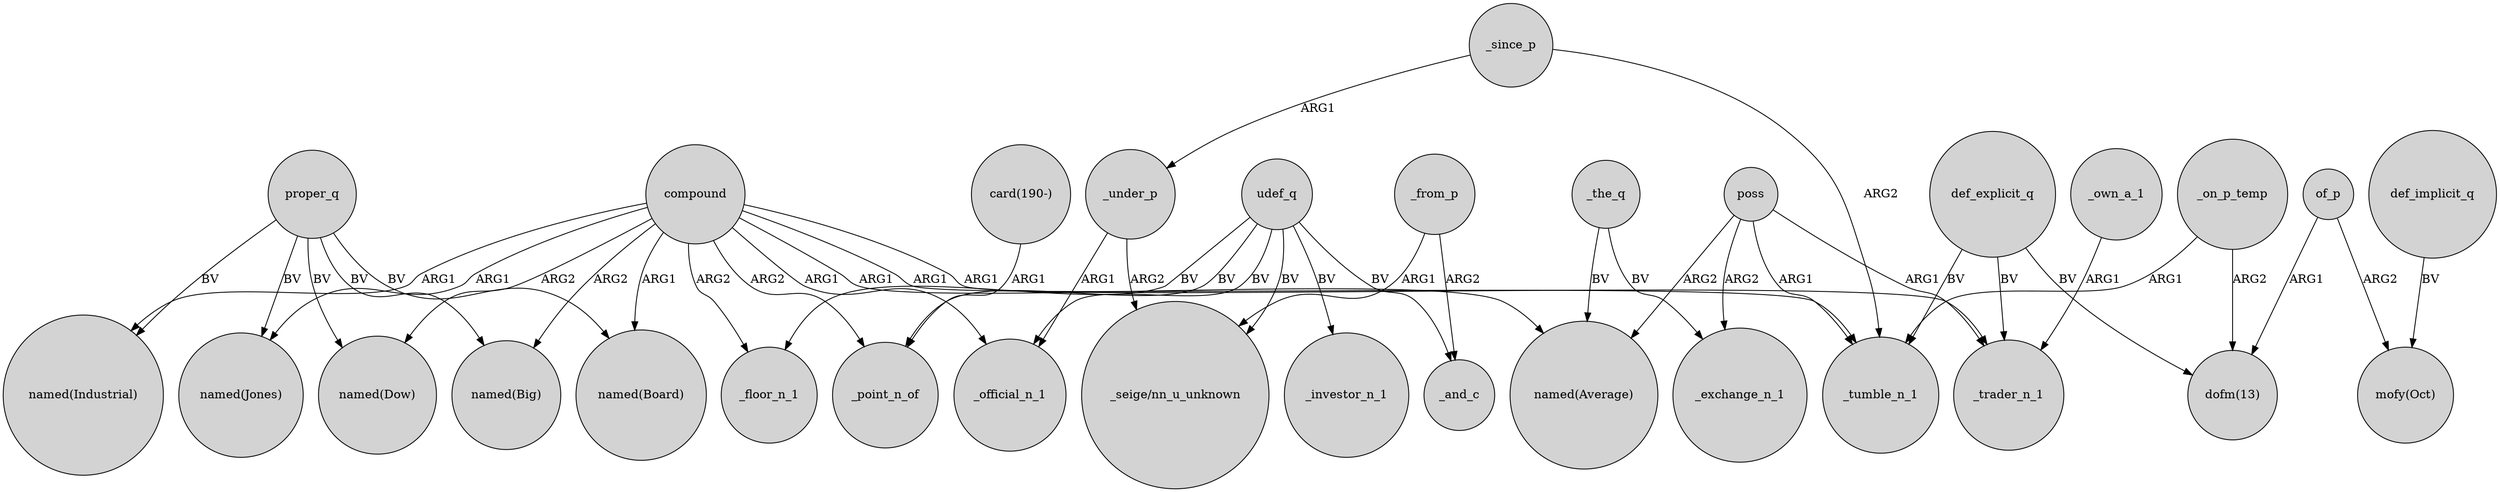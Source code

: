 digraph {
	node [shape=circle style=filled]
	compound -> "named(Industrial)" [label=ARG1]
	of_p -> "dofm(13)" [label=ARG1]
	_since_p -> _under_p [label=ARG1]
	def_implicit_q -> "mofy(Oct)" [label=BV]
	compound -> "named(Dow)" [label=ARG2]
	udef_q -> _investor_n_1 [label=BV]
	poss -> _trader_n_1 [label=ARG1]
	compound -> _floor_n_1 [label=ARG2]
	_on_p_temp -> _tumble_n_1 [label=ARG1]
	_from_p -> "_seige/nn_u_unknown" [label=ARG1]
	proper_q -> "named(Dow)" [label=BV]
	of_p -> "mofy(Oct)" [label=ARG2]
	compound -> "named(Average)" [label=ARG1]
	proper_q -> "named(Board)" [label=BV]
	compound -> _tumble_n_1 [label=ARG1]
	_under_p -> "_seige/nn_u_unknown" [label=ARG2]
	compound -> _trader_n_1 [label=ARG1]
	poss -> "named(Average)" [label=ARG2]
	_under_p -> _official_n_1 [label=ARG1]
	def_explicit_q -> _tumble_n_1 [label=BV]
	proper_q -> "named(Industrial)" [label=BV]
	compound -> "named(Board)" [label=ARG1]
	proper_q -> "named(Jones)" [label=BV]
	_since_p -> _tumble_n_1 [label=ARG2]
	poss -> _tumble_n_1 [label=ARG1]
	compound -> _point_n_of [label=ARG2]
	udef_q -> _official_n_1 [label=BV]
	def_explicit_q -> "dofm(13)" [label=BV]
	_own_a_1 -> _trader_n_1 [label=ARG1]
	poss -> _exchange_n_1 [label=ARG2]
	udef_q -> _floor_n_1 [label=BV]
	_on_p_temp -> "dofm(13)" [label=ARG2]
	compound -> _official_n_1 [label=ARG1]
	def_explicit_q -> _trader_n_1 [label=BV]
	compound -> "named(Big)" [label=ARG2]
	_from_p -> _and_c [label=ARG2]
	udef_q -> _and_c [label=BV]
	compound -> "named(Jones)" [label=ARG1]
	_the_q -> "named(Average)" [label=BV]
	"card(190-)" -> _point_n_of [label=ARG1]
	udef_q -> "_seige/nn_u_unknown" [label=BV]
	_the_q -> _exchange_n_1 [label=BV]
	udef_q -> _point_n_of [label=BV]
	proper_q -> "named(Big)" [label=BV]
}
